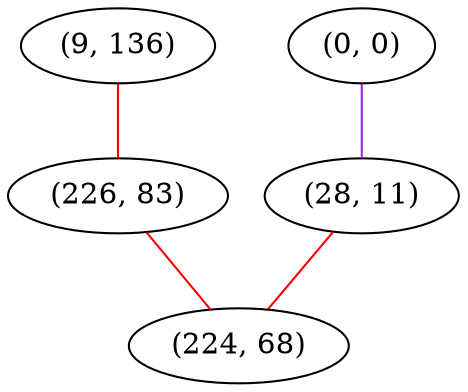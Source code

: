 graph "" {
"(9, 136)";
"(0, 0)";
"(226, 83)";
"(28, 11)";
"(224, 68)";
"(9, 136)" -- "(226, 83)"  [color=red, key=0, weight=1];
"(0, 0)" -- "(28, 11)"  [color=purple, key=0, weight=4];
"(226, 83)" -- "(224, 68)"  [color=red, key=0, weight=1];
"(28, 11)" -- "(224, 68)"  [color=red, key=0, weight=1];
}
